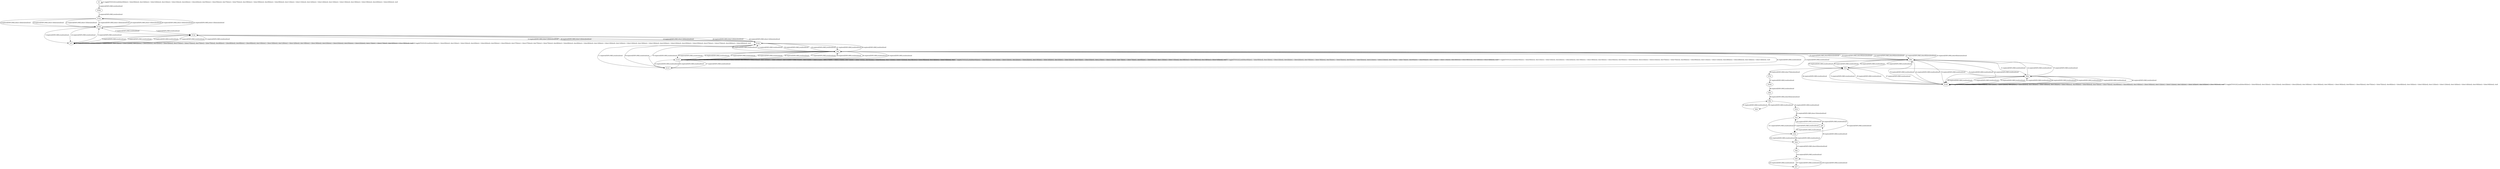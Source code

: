 # Total number of goals covered by this test: 1
# b27 --> b26

digraph g {
"b3" -> "b3" [label = "1-toggle[TOGGLE];/null/door0[false]:=!(door0[false]); door32[false]:=!(door32[false]); door1[false]:=!(door1[false]); door2[false]:=!(door2[false]); door5[false]:=!(door5[false]); door7[false]:=!(door7[false]); door39[false]:=!(door39[false]); door9[false]:=!(door9[false]); door11[false]:=!(door11[false]); door12[false]:=!(door12[false]); door13[false]:=!(door13[false]); door19[false]:=!(door19[false]); door20[false]:=!(door20[false]); /null"];
"b3" -> "d39m" [label = "2-explore[EXPLORE];/null/null/null"];
"d39m" -> "d13p" [label = "3-explore[EXPLORE];/null/null/null"];
"d13p" -> "d13m" [label = "4-explore[EXPLORE];/door13[false]/null/null"];
"d13m" -> "b15" [label = "5-explore[EXPLORE];/null/null/null"];
"b15" -> "d13m" [label = "6-explore[EXPLORE];/null/null/null"];
"d13m" -> "d12p" [label = "7-explore[EXPLORE];/null/null/null"];
"d12p" -> "b15" [label = "8-explore[EXPLORE];/null/null/null"];
"b15" -> "d12p" [label = "9-explore[EXPLORE];/null/null/null"];
"d12p" -> "d12m" [label = "10-explore[EXPLORE];/door12[false]/null/null"];
"d12m" -> "b123" [label = "11-explore[EXPLORE];/null/null/null"];
"b123" -> "d9p" [label = "12-explore[EXPLORE];/null/null/null"];
"d9p" -> "d12m" [label = "13-explore[EXPLORE];/null/null/null"];
"d12m" -> "d12p" [label = "14-explore[EXPLORE];/door12[false]/null/null"];
"d12p" -> "b15" [label = "15-explore[EXPLORE];/null/null/null"];
"b15" -> "d12p" [label = "16-explore[EXPLORE];/null/null/null"];
"d12p" -> "d13m" [label = "17-explore[EXPLORE];/null/null/null"];
"d13m" -> "d13p" [label = "18-explore[EXPLORE];/door13[false]/null/null"];
"d13p" -> "d13m" [label = "19-explore[EXPLORE];/door13[false]/null/null"];
"d13m" -> "d13p" [label = "20-explore[EXPLORE];/door13[false]/null/null"];
"d13p" -> "d13m" [label = "21-explore[EXPLORE];/door13[false]/null/null"];
"d13m" -> "d13p" [label = "22-explore[EXPLORE];/door13[false]/null/null"];
"d13p" -> "d13m" [label = "23-explore[EXPLORE];/door13[false]/null/null"];
"d13m" -> "b15" [label = "24-explore[EXPLORE];/null/null/null"];
"b15" -> "b15" [label = "25-toggle[TOGGLE];/null/door0[false]:=!(door0[false]); door1[false]:=!(door1[false]); door2[false]:=!(door2[false]); door5[false]:=!(door5[false]); door37[false]:=!(door37[false]); door7[false]:=!(door7[false]); door8[false]:=!(door8[false]); door9[false]:=!(door9[false]); door10[false]:=!(door10[false]); door12[false]:=!(door12[false]); door19[false]:=!(door19[false]); door23[false]:=!(door23[false]); door25[false]:=!(door25[false]); door27[false]:=!(door27[false]); door29[false]:=!(door29[false]); /null"];
"b15" -> "b15" [label = "26-toggle[TOGGLE];/null/door0[false]:=!(door0[false]); door1[false]:=!(door1[false]); door2[false]:=!(door2[false]); door5[false]:=!(door5[false]); door37[false]:=!(door37[false]); door7[false]:=!(door7[false]); door8[false]:=!(door8[false]); door9[false]:=!(door9[false]); door10[false]:=!(door10[false]); door12[false]:=!(door12[false]); door19[false]:=!(door19[false]); door23[false]:=!(door23[false]); door25[false]:=!(door25[false]); door27[false]:=!(door27[false]); door29[false]:=!(door29[false]); /null"];
"b15" -> "d12p" [label = "27-explore[EXPLORE];/null/null/null"];
"d12p" -> "d12m" [label = "28-explore[EXPLORE];/door12[false]/null/null"];
"d12m" -> "d9p" [label = "29-explore[EXPLORE];/null/null/null"];
"d9p" -> "d9m" [label = "30-explore[EXPLORE];/door9[false]/null/null"];
"d9m" -> "d8m" [label = "31-explore[EXPLORE];/null/null/null"];
"d8m" -> "d9m" [label = "32-explore[EXPLORE];/null/null/null"];
"d9m" -> "d9p" [label = "33-explore[EXPLORE];/door9[false]/null/null"];
"d9p" -> "d9m" [label = "34-explore[EXPLORE];/door9[false]/null/null"];
"d9m" -> "d9p" [label = "35-explore[EXPLORE];/door9[false]/null/null"];
"d9p" -> "b124" [label = "36-explore[EXPLORE];/null/null/null"];
"b124" -> "b123" [label = "37-explore[EXPLORE];/null/null/null"];
"b123" -> "d12m" [label = "38-explore[EXPLORE];/null/null/null"];
"d12m" -> "d12p" [label = "39-explore[EXPLORE];/door12[false]/null/null"];
"d12p" -> "d12m" [label = "40-explore[EXPLORE];/door12[false]/null/null"];
"d12m" -> "d9p" [label = "41-explore[EXPLORE];/null/null/null"];
"d9p" -> "b123" [label = "42-explore[EXPLORE];/null/null/null"];
"b123" -> "b124" [label = "43-explore[EXPLORE];/null/null/null"];
"b124" -> "d9p" [label = "44-explore[EXPLORE];/null/null/null"];
"d9p" -> "b124" [label = "45-explore[EXPLORE];/null/null/null"];
"b124" -> "b124" [label = "46-toggle[TOGGLE];/null/door0[false]:=!(door0[false]); door1[false]:=!(door1[false]); door2[false]:=!(door2[false]); door18[false]:=!(door18[false]); door3[false]:=!(door3[false]); door5[false]:=!(door5[false]); door21[false]:=!(door21[false]); door7[false]:=!(door7[false]); door9[false]:=!(door9[false]); door11[false]:=!(door11[false]); door28[false]:=!(door28[false]); door14[false]:=!(door14[false]); /null"];
"b124" -> "b124" [label = "47-toggle[TOGGLE];/null/door0[false]:=!(door0[false]); door1[false]:=!(door1[false]); door2[false]:=!(door2[false]); door18[false]:=!(door18[false]); door3[false]:=!(door3[false]); door5[false]:=!(door5[false]); door21[false]:=!(door21[false]); door7[false]:=!(door7[false]); door9[false]:=!(door9[false]); door11[false]:=!(door11[false]); door28[false]:=!(door28[false]); door14[false]:=!(door14[false]); /null"];
"b124" -> "d9p" [label = "48-explore[EXPLORE];/null/null/null"];
"d9p" -> "b124" [label = "49-explore[EXPLORE];/null/null/null"];
"b124" -> "b124" [label = "50-toggle[TOGGLE];/null/door0[false]:=!(door0[false]); door1[false]:=!(door1[false]); door2[false]:=!(door2[false]); door18[false]:=!(door18[false]); door3[false]:=!(door3[false]); door5[false]:=!(door5[false]); door21[false]:=!(door21[false]); door7[false]:=!(door7[false]); door9[false]:=!(door9[false]); door11[false]:=!(door11[false]); door28[false]:=!(door28[false]); door14[false]:=!(door14[false]); /null"];
"b124" -> "d9p" [label = "51-explore[EXPLORE];/null/null/null"];
"d9p" -> "b124" [label = "52-explore[EXPLORE];/null/null/null"];
"b124" -> "b124" [label = "53-toggle[TOGGLE];/null/door0[false]:=!(door0[false]); door1[false]:=!(door1[false]); door2[false]:=!(door2[false]); door18[false]:=!(door18[false]); door3[false]:=!(door3[false]); door5[false]:=!(door5[false]); door21[false]:=!(door21[false]); door7[false]:=!(door7[false]); door9[false]:=!(door9[false]); door11[false]:=!(door11[false]); door28[false]:=!(door28[false]); door14[false]:=!(door14[false]); /null"];
"b124" -> "b123" [label = "54-explore[EXPLORE];/null/null/null"];
"b123" -> "d12m" [label = "55-explore[EXPLORE];/null/null/null"];
"d12m" -> "d9p" [label = "56-explore[EXPLORE];/null/null/null"];
"d9p" -> "b124" [label = "57-explore[EXPLORE];/null/null/null"];
"b124" -> "d9p" [label = "58-explore[EXPLORE];/null/null/null"];
"d9p" -> "d12m" [label = "59-explore[EXPLORE];/null/null/null"];
"d12m" -> "d9p" [label = "60-explore[EXPLORE];/null/null/null"];
"d9p" -> "d9m" [label = "61-explore[EXPLORE];/door9[false]/null/null"];
"d9m" -> "b126" [label = "62-explore[EXPLORE];/null/null/null"];
"b126" -> "d8m" [label = "63-explore[EXPLORE];/null/null/null"];
"d8m" -> "b126" [label = "64-explore[EXPLORE];/null/null/null"];
"b126" -> "b126" [label = "65-toggle[TOGGLE];/null/door0[false]:=!(door0[false]); door1[false]:=!(door1[false]); door2[false]:=!(door2[false]); door18[false]:=!(door18[false]); door19[false]:=!(door19[false]); door5[false]:=!(door5[false]); door7[false]:=!(door7[false]); door8[false]:=!(door8[false]); door10[false]:=!(door10[false]); door11[false]:=!(door11[false]); door14[false]:=!(door14[false]); door30[false]:=!(door30[false]); /null"];
"b126" -> "d7p" [label = "66-explore[EXPLORE];/null/null/null"];
"d7p" -> "b126" [label = "67-explore[EXPLORE];/null/null/null"];
"b126" -> "d8m" [label = "68-explore[EXPLORE];/null/null/null"];
"d8m" -> "b126" [label = "69-explore[EXPLORE];/null/null/null"];
"b126" -> "d8m" [label = "70-explore[EXPLORE];/null/null/null"];
"d8m" -> "b126" [label = "71-explore[EXPLORE];/null/null/null"];
"b126" -> "b126" [label = "72-toggle[TOGGLE];/null/door0[false]:=!(door0[false]); door1[false]:=!(door1[false]); door2[false]:=!(door2[false]); door18[false]:=!(door18[false]); door19[false]:=!(door19[false]); door5[false]:=!(door5[false]); door7[false]:=!(door7[false]); door8[false]:=!(door8[false]); door10[false]:=!(door10[false]); door11[false]:=!(door11[false]); door14[false]:=!(door14[false]); door30[false]:=!(door30[false]); /null"];
"b126" -> "d7p" [label = "73-explore[EXPLORE];/null/null/null"];
"d7p" -> "d8m" [label = "74-explore[EXPLORE];/null/null/null"];
"d8m" -> "d9m" [label = "75-explore[EXPLORE];/null/null/null"];
"d9m" -> "b126" [label = "76-explore[EXPLORE];/null/null/null"];
"b126" -> "d8m" [label = "77-explore[EXPLORE];/null/null/null"];
"d8m" -> "b126" [label = "78-explore[EXPLORE];/null/null/null"];
"b126" -> "d9m" [label = "79-explore[EXPLORE];/null/null/null"];
"d9m" -> "d7p" [label = "80-explore[EXPLORE];/null/null/null"];
"d7p" -> "d9m" [label = "81-explore[EXPLORE];/null/null/null"];
"d9m" -> "d7p" [label = "82-explore[EXPLORE];/null/null/null"];
"d7p" -> "d9m" [label = "83-explore[EXPLORE];/null/null/null"];
"d9m" -> "b126" [label = "84-explore[EXPLORE];/null/null/null"];
"b126" -> "d7p" [label = "85-explore[EXPLORE];/null/null/null"];
"d7p" -> "d7m" [label = "86-explore[EXPLORE];/door7[false]/null/null"];
"d7m" -> "d16m" [label = "87-explore[EXPLORE];/null/null/null"];
"d16m" -> "d0m" [label = "88-explore[EXPLORE];/null/null/null"];
"d0m" -> "d0p" [label = "89-explore[EXPLORE];/door0[false]/null/null"];
"d0p" -> "d4m" [label = "90-explore[EXPLORE];/null/null/null"];
"d4m" -> "d0p" [label = "91-explore[EXPLORE];/null/null/null"];
"d0p" -> "d1m" [label = "92-explore[EXPLORE];/null/null/null"];
"d1m" -> "d1p" [label = "93-explore[EXPLORE];/door1[false]/null/null"];
"d1p" -> "gf8" [label = "94-explore[EXPLORE];/null/null/null"];
"gf8" -> "d3m" [label = "95-explore[EXPLORE];/null/null/null"];
"d3m" -> "d1p" [label = "96-explore[EXPLORE];/null/null/null"];
"d1p" -> "d3m" [label = "97-explore[EXPLORE];/null/null/null"];
"d3m" -> "d2m" [label = "98-explore[EXPLORE];/null/null/null"];
"d2m" -> "gf8" [label = "99-explore[EXPLORE];/null/null/null"];
"gf8" -> "d1p" [label = "100-explore[EXPLORE];/null/null/null"];
"d1p" -> "d3m" [label = "101-explore[EXPLORE];/null/null/null"];
"d3m" -> "d2m" [label = "102-explore[EXPLORE];/null/null/null"];
"d2m" -> "d2p" [label = "103-explore[EXPLORE];/door2[false]/null/null"];
"d2p" -> "b26" [label = "104-explore[EXPLORE];/null/null/null"];
"b26" -> "b27" [label = "105-explore[EXPLORE];/null/null/null"];
"b27" -> "b26" [label = "106-explore[EXPLORE];/null/null/null"];
"b26" -> "b27" [label = "107-explore[EXPLORE];/null/null/null"];
}